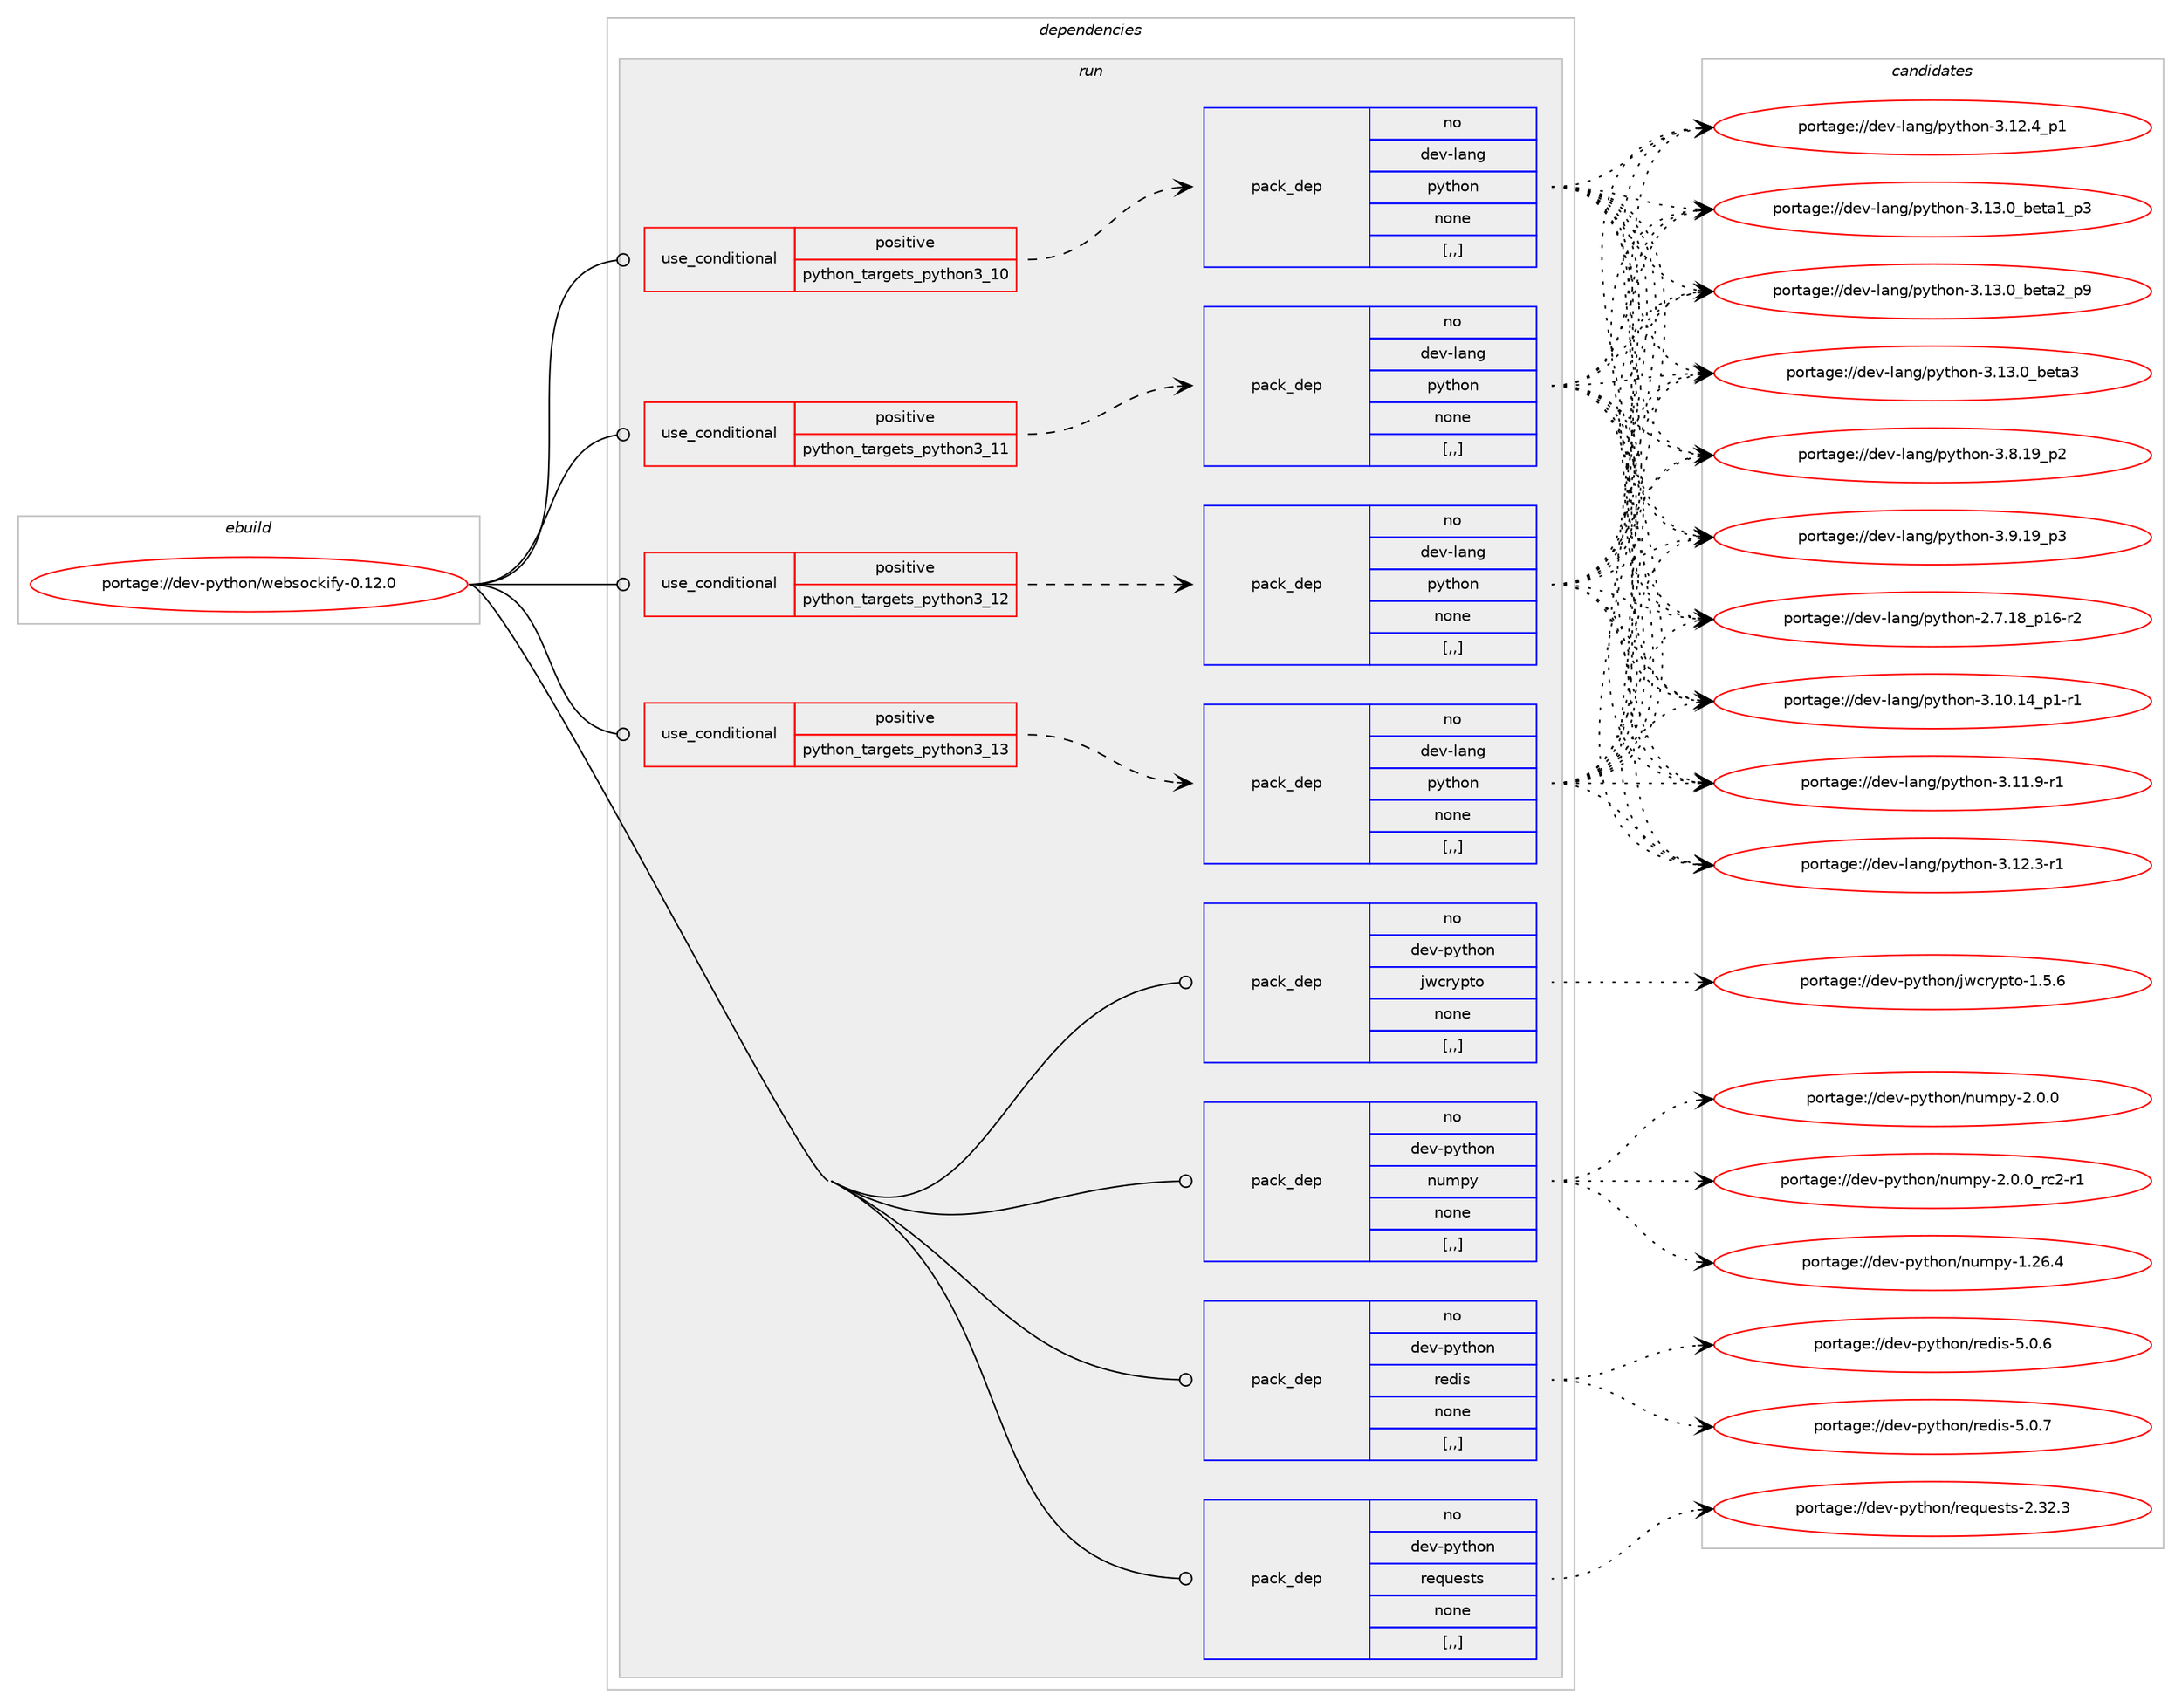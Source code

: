digraph prolog {

# *************
# Graph options
# *************

newrank=true;
concentrate=true;
compound=true;
graph [rankdir=LR,fontname=Helvetica,fontsize=10,ranksep=1.5];#, ranksep=2.5, nodesep=0.2];
edge  [arrowhead=vee];
node  [fontname=Helvetica,fontsize=10];

# **********
# The ebuild
# **********

subgraph cluster_leftcol {
color=gray;
rank=same;
label=<<i>ebuild</i>>;
id [label="portage://dev-python/websockify-0.12.0", color=red, width=4, href="../dev-python/websockify-0.12.0.svg"];
}

# ****************
# The dependencies
# ****************

subgraph cluster_midcol {
color=gray;
label=<<i>dependencies</i>>;
subgraph cluster_compile {
fillcolor="#eeeeee";
style=filled;
label=<<i>compile</i>>;
}
subgraph cluster_compileandrun {
fillcolor="#eeeeee";
style=filled;
label=<<i>compile and run</i>>;
}
subgraph cluster_run {
fillcolor="#eeeeee";
style=filled;
label=<<i>run</i>>;
subgraph cond39837 {
dependency163138 [label=<<TABLE BORDER="0" CELLBORDER="1" CELLSPACING="0" CELLPADDING="4"><TR><TD ROWSPAN="3" CELLPADDING="10">use_conditional</TD></TR><TR><TD>positive</TD></TR><TR><TD>python_targets_python3_10</TD></TR></TABLE>>, shape=none, color=red];
subgraph pack122061 {
dependency163139 [label=<<TABLE BORDER="0" CELLBORDER="1" CELLSPACING="0" CELLPADDING="4" WIDTH="220"><TR><TD ROWSPAN="6" CELLPADDING="30">pack_dep</TD></TR><TR><TD WIDTH="110">no</TD></TR><TR><TD>dev-lang</TD></TR><TR><TD>python</TD></TR><TR><TD>none</TD></TR><TR><TD>[,,]</TD></TR></TABLE>>, shape=none, color=blue];
}
dependency163138:e -> dependency163139:w [weight=20,style="dashed",arrowhead="vee"];
}
id:e -> dependency163138:w [weight=20,style="solid",arrowhead="odot"];
subgraph cond39838 {
dependency163140 [label=<<TABLE BORDER="0" CELLBORDER="1" CELLSPACING="0" CELLPADDING="4"><TR><TD ROWSPAN="3" CELLPADDING="10">use_conditional</TD></TR><TR><TD>positive</TD></TR><TR><TD>python_targets_python3_11</TD></TR></TABLE>>, shape=none, color=red];
subgraph pack122062 {
dependency163141 [label=<<TABLE BORDER="0" CELLBORDER="1" CELLSPACING="0" CELLPADDING="4" WIDTH="220"><TR><TD ROWSPAN="6" CELLPADDING="30">pack_dep</TD></TR><TR><TD WIDTH="110">no</TD></TR><TR><TD>dev-lang</TD></TR><TR><TD>python</TD></TR><TR><TD>none</TD></TR><TR><TD>[,,]</TD></TR></TABLE>>, shape=none, color=blue];
}
dependency163140:e -> dependency163141:w [weight=20,style="dashed",arrowhead="vee"];
}
id:e -> dependency163140:w [weight=20,style="solid",arrowhead="odot"];
subgraph cond39839 {
dependency163142 [label=<<TABLE BORDER="0" CELLBORDER="1" CELLSPACING="0" CELLPADDING="4"><TR><TD ROWSPAN="3" CELLPADDING="10">use_conditional</TD></TR><TR><TD>positive</TD></TR><TR><TD>python_targets_python3_12</TD></TR></TABLE>>, shape=none, color=red];
subgraph pack122063 {
dependency163143 [label=<<TABLE BORDER="0" CELLBORDER="1" CELLSPACING="0" CELLPADDING="4" WIDTH="220"><TR><TD ROWSPAN="6" CELLPADDING="30">pack_dep</TD></TR><TR><TD WIDTH="110">no</TD></TR><TR><TD>dev-lang</TD></TR><TR><TD>python</TD></TR><TR><TD>none</TD></TR><TR><TD>[,,]</TD></TR></TABLE>>, shape=none, color=blue];
}
dependency163142:e -> dependency163143:w [weight=20,style="dashed",arrowhead="vee"];
}
id:e -> dependency163142:w [weight=20,style="solid",arrowhead="odot"];
subgraph cond39840 {
dependency163144 [label=<<TABLE BORDER="0" CELLBORDER="1" CELLSPACING="0" CELLPADDING="4"><TR><TD ROWSPAN="3" CELLPADDING="10">use_conditional</TD></TR><TR><TD>positive</TD></TR><TR><TD>python_targets_python3_13</TD></TR></TABLE>>, shape=none, color=red];
subgraph pack122064 {
dependency163145 [label=<<TABLE BORDER="0" CELLBORDER="1" CELLSPACING="0" CELLPADDING="4" WIDTH="220"><TR><TD ROWSPAN="6" CELLPADDING="30">pack_dep</TD></TR><TR><TD WIDTH="110">no</TD></TR><TR><TD>dev-lang</TD></TR><TR><TD>python</TD></TR><TR><TD>none</TD></TR><TR><TD>[,,]</TD></TR></TABLE>>, shape=none, color=blue];
}
dependency163144:e -> dependency163145:w [weight=20,style="dashed",arrowhead="vee"];
}
id:e -> dependency163144:w [weight=20,style="solid",arrowhead="odot"];
subgraph pack122065 {
dependency163146 [label=<<TABLE BORDER="0" CELLBORDER="1" CELLSPACING="0" CELLPADDING="4" WIDTH="220"><TR><TD ROWSPAN="6" CELLPADDING="30">pack_dep</TD></TR><TR><TD WIDTH="110">no</TD></TR><TR><TD>dev-python</TD></TR><TR><TD>jwcrypto</TD></TR><TR><TD>none</TD></TR><TR><TD>[,,]</TD></TR></TABLE>>, shape=none, color=blue];
}
id:e -> dependency163146:w [weight=20,style="solid",arrowhead="odot"];
subgraph pack122066 {
dependency163147 [label=<<TABLE BORDER="0" CELLBORDER="1" CELLSPACING="0" CELLPADDING="4" WIDTH="220"><TR><TD ROWSPAN="6" CELLPADDING="30">pack_dep</TD></TR><TR><TD WIDTH="110">no</TD></TR><TR><TD>dev-python</TD></TR><TR><TD>numpy</TD></TR><TR><TD>none</TD></TR><TR><TD>[,,]</TD></TR></TABLE>>, shape=none, color=blue];
}
id:e -> dependency163147:w [weight=20,style="solid",arrowhead="odot"];
subgraph pack122067 {
dependency163148 [label=<<TABLE BORDER="0" CELLBORDER="1" CELLSPACING="0" CELLPADDING="4" WIDTH="220"><TR><TD ROWSPAN="6" CELLPADDING="30">pack_dep</TD></TR><TR><TD WIDTH="110">no</TD></TR><TR><TD>dev-python</TD></TR><TR><TD>redis</TD></TR><TR><TD>none</TD></TR><TR><TD>[,,]</TD></TR></TABLE>>, shape=none, color=blue];
}
id:e -> dependency163148:w [weight=20,style="solid",arrowhead="odot"];
subgraph pack122068 {
dependency163149 [label=<<TABLE BORDER="0" CELLBORDER="1" CELLSPACING="0" CELLPADDING="4" WIDTH="220"><TR><TD ROWSPAN="6" CELLPADDING="30">pack_dep</TD></TR><TR><TD WIDTH="110">no</TD></TR><TR><TD>dev-python</TD></TR><TR><TD>requests</TD></TR><TR><TD>none</TD></TR><TR><TD>[,,]</TD></TR></TABLE>>, shape=none, color=blue];
}
id:e -> dependency163149:w [weight=20,style="solid",arrowhead="odot"];
}
}

# **************
# The candidates
# **************

subgraph cluster_choices {
rank=same;
color=gray;
label=<<i>candidates</i>>;

subgraph choice122061 {
color=black;
nodesep=1;
choice100101118451089711010347112121116104111110455046554649569511249544511450 [label="portage://dev-lang/python-2.7.18_p16-r2", color=red, width=4,href="../dev-lang/python-2.7.18_p16-r2.svg"];
choice100101118451089711010347112121116104111110455146494846495295112494511449 [label="portage://dev-lang/python-3.10.14_p1-r1", color=red, width=4,href="../dev-lang/python-3.10.14_p1-r1.svg"];
choice100101118451089711010347112121116104111110455146494946574511449 [label="portage://dev-lang/python-3.11.9-r1", color=red, width=4,href="../dev-lang/python-3.11.9-r1.svg"];
choice100101118451089711010347112121116104111110455146495046514511449 [label="portage://dev-lang/python-3.12.3-r1", color=red, width=4,href="../dev-lang/python-3.12.3-r1.svg"];
choice100101118451089711010347112121116104111110455146495046529511249 [label="portage://dev-lang/python-3.12.4_p1", color=red, width=4,href="../dev-lang/python-3.12.4_p1.svg"];
choice10010111845108971101034711212111610411111045514649514648959810111697499511251 [label="portage://dev-lang/python-3.13.0_beta1_p3", color=red, width=4,href="../dev-lang/python-3.13.0_beta1_p3.svg"];
choice10010111845108971101034711212111610411111045514649514648959810111697509511257 [label="portage://dev-lang/python-3.13.0_beta2_p9", color=red, width=4,href="../dev-lang/python-3.13.0_beta2_p9.svg"];
choice1001011184510897110103471121211161041111104551464951464895981011169751 [label="portage://dev-lang/python-3.13.0_beta3", color=red, width=4,href="../dev-lang/python-3.13.0_beta3.svg"];
choice100101118451089711010347112121116104111110455146564649579511250 [label="portage://dev-lang/python-3.8.19_p2", color=red, width=4,href="../dev-lang/python-3.8.19_p2.svg"];
choice100101118451089711010347112121116104111110455146574649579511251 [label="portage://dev-lang/python-3.9.19_p3", color=red, width=4,href="../dev-lang/python-3.9.19_p3.svg"];
dependency163139:e -> choice100101118451089711010347112121116104111110455046554649569511249544511450:w [style=dotted,weight="100"];
dependency163139:e -> choice100101118451089711010347112121116104111110455146494846495295112494511449:w [style=dotted,weight="100"];
dependency163139:e -> choice100101118451089711010347112121116104111110455146494946574511449:w [style=dotted,weight="100"];
dependency163139:e -> choice100101118451089711010347112121116104111110455146495046514511449:w [style=dotted,weight="100"];
dependency163139:e -> choice100101118451089711010347112121116104111110455146495046529511249:w [style=dotted,weight="100"];
dependency163139:e -> choice10010111845108971101034711212111610411111045514649514648959810111697499511251:w [style=dotted,weight="100"];
dependency163139:e -> choice10010111845108971101034711212111610411111045514649514648959810111697509511257:w [style=dotted,weight="100"];
dependency163139:e -> choice1001011184510897110103471121211161041111104551464951464895981011169751:w [style=dotted,weight="100"];
dependency163139:e -> choice100101118451089711010347112121116104111110455146564649579511250:w [style=dotted,weight="100"];
dependency163139:e -> choice100101118451089711010347112121116104111110455146574649579511251:w [style=dotted,weight="100"];
}
subgraph choice122062 {
color=black;
nodesep=1;
choice100101118451089711010347112121116104111110455046554649569511249544511450 [label="portage://dev-lang/python-2.7.18_p16-r2", color=red, width=4,href="../dev-lang/python-2.7.18_p16-r2.svg"];
choice100101118451089711010347112121116104111110455146494846495295112494511449 [label="portage://dev-lang/python-3.10.14_p1-r1", color=red, width=4,href="../dev-lang/python-3.10.14_p1-r1.svg"];
choice100101118451089711010347112121116104111110455146494946574511449 [label="portage://dev-lang/python-3.11.9-r1", color=red, width=4,href="../dev-lang/python-3.11.9-r1.svg"];
choice100101118451089711010347112121116104111110455146495046514511449 [label="portage://dev-lang/python-3.12.3-r1", color=red, width=4,href="../dev-lang/python-3.12.3-r1.svg"];
choice100101118451089711010347112121116104111110455146495046529511249 [label="portage://dev-lang/python-3.12.4_p1", color=red, width=4,href="../dev-lang/python-3.12.4_p1.svg"];
choice10010111845108971101034711212111610411111045514649514648959810111697499511251 [label="portage://dev-lang/python-3.13.0_beta1_p3", color=red, width=4,href="../dev-lang/python-3.13.0_beta1_p3.svg"];
choice10010111845108971101034711212111610411111045514649514648959810111697509511257 [label="portage://dev-lang/python-3.13.0_beta2_p9", color=red, width=4,href="../dev-lang/python-3.13.0_beta2_p9.svg"];
choice1001011184510897110103471121211161041111104551464951464895981011169751 [label="portage://dev-lang/python-3.13.0_beta3", color=red, width=4,href="../dev-lang/python-3.13.0_beta3.svg"];
choice100101118451089711010347112121116104111110455146564649579511250 [label="portage://dev-lang/python-3.8.19_p2", color=red, width=4,href="../dev-lang/python-3.8.19_p2.svg"];
choice100101118451089711010347112121116104111110455146574649579511251 [label="portage://dev-lang/python-3.9.19_p3", color=red, width=4,href="../dev-lang/python-3.9.19_p3.svg"];
dependency163141:e -> choice100101118451089711010347112121116104111110455046554649569511249544511450:w [style=dotted,weight="100"];
dependency163141:e -> choice100101118451089711010347112121116104111110455146494846495295112494511449:w [style=dotted,weight="100"];
dependency163141:e -> choice100101118451089711010347112121116104111110455146494946574511449:w [style=dotted,weight="100"];
dependency163141:e -> choice100101118451089711010347112121116104111110455146495046514511449:w [style=dotted,weight="100"];
dependency163141:e -> choice100101118451089711010347112121116104111110455146495046529511249:w [style=dotted,weight="100"];
dependency163141:e -> choice10010111845108971101034711212111610411111045514649514648959810111697499511251:w [style=dotted,weight="100"];
dependency163141:e -> choice10010111845108971101034711212111610411111045514649514648959810111697509511257:w [style=dotted,weight="100"];
dependency163141:e -> choice1001011184510897110103471121211161041111104551464951464895981011169751:w [style=dotted,weight="100"];
dependency163141:e -> choice100101118451089711010347112121116104111110455146564649579511250:w [style=dotted,weight="100"];
dependency163141:e -> choice100101118451089711010347112121116104111110455146574649579511251:w [style=dotted,weight="100"];
}
subgraph choice122063 {
color=black;
nodesep=1;
choice100101118451089711010347112121116104111110455046554649569511249544511450 [label="portage://dev-lang/python-2.7.18_p16-r2", color=red, width=4,href="../dev-lang/python-2.7.18_p16-r2.svg"];
choice100101118451089711010347112121116104111110455146494846495295112494511449 [label="portage://dev-lang/python-3.10.14_p1-r1", color=red, width=4,href="../dev-lang/python-3.10.14_p1-r1.svg"];
choice100101118451089711010347112121116104111110455146494946574511449 [label="portage://dev-lang/python-3.11.9-r1", color=red, width=4,href="../dev-lang/python-3.11.9-r1.svg"];
choice100101118451089711010347112121116104111110455146495046514511449 [label="portage://dev-lang/python-3.12.3-r1", color=red, width=4,href="../dev-lang/python-3.12.3-r1.svg"];
choice100101118451089711010347112121116104111110455146495046529511249 [label="portage://dev-lang/python-3.12.4_p1", color=red, width=4,href="../dev-lang/python-3.12.4_p1.svg"];
choice10010111845108971101034711212111610411111045514649514648959810111697499511251 [label="portage://dev-lang/python-3.13.0_beta1_p3", color=red, width=4,href="../dev-lang/python-3.13.0_beta1_p3.svg"];
choice10010111845108971101034711212111610411111045514649514648959810111697509511257 [label="portage://dev-lang/python-3.13.0_beta2_p9", color=red, width=4,href="../dev-lang/python-3.13.0_beta2_p9.svg"];
choice1001011184510897110103471121211161041111104551464951464895981011169751 [label="portage://dev-lang/python-3.13.0_beta3", color=red, width=4,href="../dev-lang/python-3.13.0_beta3.svg"];
choice100101118451089711010347112121116104111110455146564649579511250 [label="portage://dev-lang/python-3.8.19_p2", color=red, width=4,href="../dev-lang/python-3.8.19_p2.svg"];
choice100101118451089711010347112121116104111110455146574649579511251 [label="portage://dev-lang/python-3.9.19_p3", color=red, width=4,href="../dev-lang/python-3.9.19_p3.svg"];
dependency163143:e -> choice100101118451089711010347112121116104111110455046554649569511249544511450:w [style=dotted,weight="100"];
dependency163143:e -> choice100101118451089711010347112121116104111110455146494846495295112494511449:w [style=dotted,weight="100"];
dependency163143:e -> choice100101118451089711010347112121116104111110455146494946574511449:w [style=dotted,weight="100"];
dependency163143:e -> choice100101118451089711010347112121116104111110455146495046514511449:w [style=dotted,weight="100"];
dependency163143:e -> choice100101118451089711010347112121116104111110455146495046529511249:w [style=dotted,weight="100"];
dependency163143:e -> choice10010111845108971101034711212111610411111045514649514648959810111697499511251:w [style=dotted,weight="100"];
dependency163143:e -> choice10010111845108971101034711212111610411111045514649514648959810111697509511257:w [style=dotted,weight="100"];
dependency163143:e -> choice1001011184510897110103471121211161041111104551464951464895981011169751:w [style=dotted,weight="100"];
dependency163143:e -> choice100101118451089711010347112121116104111110455146564649579511250:w [style=dotted,weight="100"];
dependency163143:e -> choice100101118451089711010347112121116104111110455146574649579511251:w [style=dotted,weight="100"];
}
subgraph choice122064 {
color=black;
nodesep=1;
choice100101118451089711010347112121116104111110455046554649569511249544511450 [label="portage://dev-lang/python-2.7.18_p16-r2", color=red, width=4,href="../dev-lang/python-2.7.18_p16-r2.svg"];
choice100101118451089711010347112121116104111110455146494846495295112494511449 [label="portage://dev-lang/python-3.10.14_p1-r1", color=red, width=4,href="../dev-lang/python-3.10.14_p1-r1.svg"];
choice100101118451089711010347112121116104111110455146494946574511449 [label="portage://dev-lang/python-3.11.9-r1", color=red, width=4,href="../dev-lang/python-3.11.9-r1.svg"];
choice100101118451089711010347112121116104111110455146495046514511449 [label="portage://dev-lang/python-3.12.3-r1", color=red, width=4,href="../dev-lang/python-3.12.3-r1.svg"];
choice100101118451089711010347112121116104111110455146495046529511249 [label="portage://dev-lang/python-3.12.4_p1", color=red, width=4,href="../dev-lang/python-3.12.4_p1.svg"];
choice10010111845108971101034711212111610411111045514649514648959810111697499511251 [label="portage://dev-lang/python-3.13.0_beta1_p3", color=red, width=4,href="../dev-lang/python-3.13.0_beta1_p3.svg"];
choice10010111845108971101034711212111610411111045514649514648959810111697509511257 [label="portage://dev-lang/python-3.13.0_beta2_p9", color=red, width=4,href="../dev-lang/python-3.13.0_beta2_p9.svg"];
choice1001011184510897110103471121211161041111104551464951464895981011169751 [label="portage://dev-lang/python-3.13.0_beta3", color=red, width=4,href="../dev-lang/python-3.13.0_beta3.svg"];
choice100101118451089711010347112121116104111110455146564649579511250 [label="portage://dev-lang/python-3.8.19_p2", color=red, width=4,href="../dev-lang/python-3.8.19_p2.svg"];
choice100101118451089711010347112121116104111110455146574649579511251 [label="portage://dev-lang/python-3.9.19_p3", color=red, width=4,href="../dev-lang/python-3.9.19_p3.svg"];
dependency163145:e -> choice100101118451089711010347112121116104111110455046554649569511249544511450:w [style=dotted,weight="100"];
dependency163145:e -> choice100101118451089711010347112121116104111110455146494846495295112494511449:w [style=dotted,weight="100"];
dependency163145:e -> choice100101118451089711010347112121116104111110455146494946574511449:w [style=dotted,weight="100"];
dependency163145:e -> choice100101118451089711010347112121116104111110455146495046514511449:w [style=dotted,weight="100"];
dependency163145:e -> choice100101118451089711010347112121116104111110455146495046529511249:w [style=dotted,weight="100"];
dependency163145:e -> choice10010111845108971101034711212111610411111045514649514648959810111697499511251:w [style=dotted,weight="100"];
dependency163145:e -> choice10010111845108971101034711212111610411111045514649514648959810111697509511257:w [style=dotted,weight="100"];
dependency163145:e -> choice1001011184510897110103471121211161041111104551464951464895981011169751:w [style=dotted,weight="100"];
dependency163145:e -> choice100101118451089711010347112121116104111110455146564649579511250:w [style=dotted,weight="100"];
dependency163145:e -> choice100101118451089711010347112121116104111110455146574649579511251:w [style=dotted,weight="100"];
}
subgraph choice122065 {
color=black;
nodesep=1;
choice100101118451121211161041111104710611999114121112116111454946534654 [label="portage://dev-python/jwcrypto-1.5.6", color=red, width=4,href="../dev-python/jwcrypto-1.5.6.svg"];
dependency163146:e -> choice100101118451121211161041111104710611999114121112116111454946534654:w [style=dotted,weight="100"];
}
subgraph choice122066 {
color=black;
nodesep=1;
choice100101118451121211161041111104711011710911212145494650544652 [label="portage://dev-python/numpy-1.26.4", color=red, width=4,href="../dev-python/numpy-1.26.4.svg"];
choice1001011184511212111610411111047110117109112121455046484648 [label="portage://dev-python/numpy-2.0.0", color=red, width=4,href="../dev-python/numpy-2.0.0.svg"];
choice10010111845112121116104111110471101171091121214550464846489511499504511449 [label="portage://dev-python/numpy-2.0.0_rc2-r1", color=red, width=4,href="../dev-python/numpy-2.0.0_rc2-r1.svg"];
dependency163147:e -> choice100101118451121211161041111104711011710911212145494650544652:w [style=dotted,weight="100"];
dependency163147:e -> choice1001011184511212111610411111047110117109112121455046484648:w [style=dotted,weight="100"];
dependency163147:e -> choice10010111845112121116104111110471101171091121214550464846489511499504511449:w [style=dotted,weight="100"];
}
subgraph choice122067 {
color=black;
nodesep=1;
choice1001011184511212111610411111047114101100105115455346484654 [label="portage://dev-python/redis-5.0.6", color=red, width=4,href="../dev-python/redis-5.0.6.svg"];
choice1001011184511212111610411111047114101100105115455346484655 [label="portage://dev-python/redis-5.0.7", color=red, width=4,href="../dev-python/redis-5.0.7.svg"];
dependency163148:e -> choice1001011184511212111610411111047114101100105115455346484654:w [style=dotted,weight="100"];
dependency163148:e -> choice1001011184511212111610411111047114101100105115455346484655:w [style=dotted,weight="100"];
}
subgraph choice122068 {
color=black;
nodesep=1;
choice100101118451121211161041111104711410111311710111511611545504651504651 [label="portage://dev-python/requests-2.32.3", color=red, width=4,href="../dev-python/requests-2.32.3.svg"];
dependency163149:e -> choice100101118451121211161041111104711410111311710111511611545504651504651:w [style=dotted,weight="100"];
}
}

}
